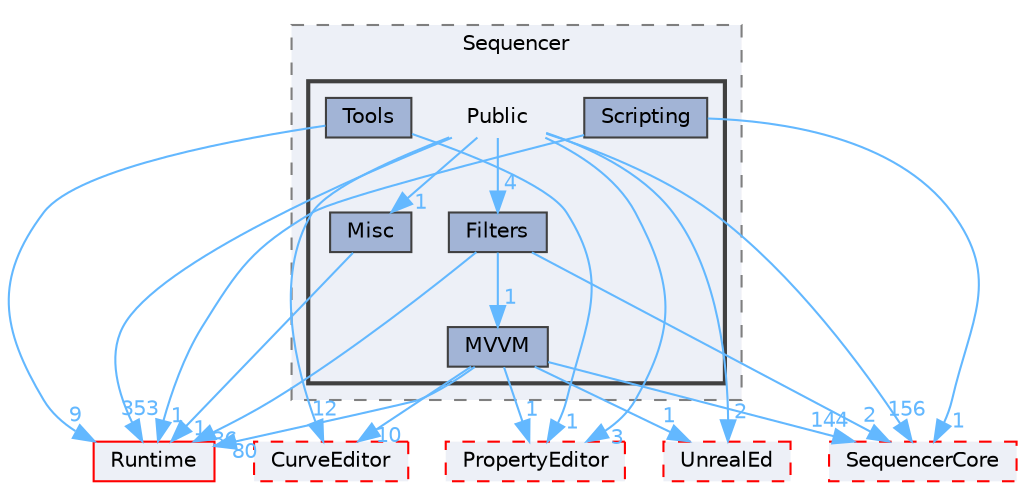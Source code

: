 digraph "Public"
{
 // INTERACTIVE_SVG=YES
 // LATEX_PDF_SIZE
  bgcolor="transparent";
  edge [fontname=Helvetica,fontsize=10,labelfontname=Helvetica,labelfontsize=10];
  node [fontname=Helvetica,fontsize=10,shape=box,height=0.2,width=0.4];
  compound=true
  subgraph clusterdir_ffaaa7186d986781bd19cdbd716255b4 {
    graph [ bgcolor="#edf0f7", pencolor="grey50", label="Sequencer", fontname=Helvetica,fontsize=10 style="filled,dashed", URL="dir_ffaaa7186d986781bd19cdbd716255b4.html",tooltip=""]
  subgraph clusterdir_7471c4f946af10e6452663cdb8d07744 {
    graph [ bgcolor="#edf0f7", pencolor="grey25", label="", fontname=Helvetica,fontsize=10 style="filled,bold", URL="dir_7471c4f946af10e6452663cdb8d07744.html",tooltip=""]
    dir_7471c4f946af10e6452663cdb8d07744 [shape=plaintext, label="Public"];
  dir_7aa8121d48593610473821cb4676db07 [label="Filters", fillcolor="#a2b4d6", color="grey25", style="filled", URL="dir_7aa8121d48593610473821cb4676db07.html",tooltip=""];
  dir_3be88aa1baa41e574579550e42cd04b7 [label="Misc", fillcolor="#a2b4d6", color="grey25", style="filled", URL="dir_3be88aa1baa41e574579550e42cd04b7.html",tooltip=""];
  dir_e4995788e921ec1f21a118d69aa5ee03 [label="MVVM", fillcolor="#a2b4d6", color="grey25", style="filled", URL="dir_e4995788e921ec1f21a118d69aa5ee03.html",tooltip=""];
  dir_2c8939dd348ac49a2b9ad5a7abafd79b [label="Scripting", fillcolor="#a2b4d6", color="grey25", style="filled", URL="dir_2c8939dd348ac49a2b9ad5a7abafd79b.html",tooltip=""];
  dir_3dc2ec854c85d0d2dfd1dfed0064e6b1 [label="Tools", fillcolor="#a2b4d6", color="grey25", style="filled", URL="dir_3dc2ec854c85d0d2dfd1dfed0064e6b1.html",tooltip=""];
  }
  }
  dir_07202d6a488872d86cc8b4e35f26942a [label="CurveEditor", fillcolor="#edf0f7", color="red", style="filled,dashed", URL="dir_07202d6a488872d86cc8b4e35f26942a.html",tooltip=""];
  dir_686cc12b416cf73f5edcbcb3f53c90c9 [label="SequencerCore", fillcolor="#edf0f7", color="red", style="filled,dashed", URL="dir_686cc12b416cf73f5edcbcb3f53c90c9.html",tooltip=""];
  dir_7536b172fbd480bfd146a1b1acd6856b [label="Runtime", fillcolor="#edf0f7", color="red", style="filled", URL="dir_7536b172fbd480bfd146a1b1acd6856b.html",tooltip=""];
  dir_d1fe7a7be36f79b0b0b08c66e8a279df [label="PropertyEditor", fillcolor="#edf0f7", color="red", style="filled,dashed", URL="dir_d1fe7a7be36f79b0b0b08c66e8a279df.html",tooltip=""];
  dir_d6dfe71a46de762e5d5df277eaa495c7 [label="UnrealEd", fillcolor="#edf0f7", color="red", style="filled,dashed", URL="dir_d6dfe71a46de762e5d5df277eaa495c7.html",tooltip=""];
  dir_7471c4f946af10e6452663cdb8d07744->dir_07202d6a488872d86cc8b4e35f26942a [headlabel="12", labeldistance=1.5 headhref="dir_000927_000273.html" href="dir_000927_000273.html" color="steelblue1" fontcolor="steelblue1"];
  dir_7471c4f946af10e6452663cdb8d07744->dir_3be88aa1baa41e574579550e42cd04b7 [headlabel="1", labeldistance=1.5 headhref="dir_000927_000646.html" href="dir_000927_000646.html" color="steelblue1" fontcolor="steelblue1"];
  dir_7471c4f946af10e6452663cdb8d07744->dir_686cc12b416cf73f5edcbcb3f53c90c9 [headlabel="156", labeldistance=1.5 headhref="dir_000927_001015.html" href="dir_000927_001015.html" color="steelblue1" fontcolor="steelblue1"];
  dir_7471c4f946af10e6452663cdb8d07744->dir_7536b172fbd480bfd146a1b1acd6856b [headlabel="353", labeldistance=1.5 headhref="dir_000927_000984.html" href="dir_000927_000984.html" color="steelblue1" fontcolor="steelblue1"];
  dir_7471c4f946af10e6452663cdb8d07744->dir_7aa8121d48593610473821cb4676db07 [headlabel="4", labeldistance=1.5 headhref="dir_000927_000405.html" href="dir_000927_000405.html" color="steelblue1" fontcolor="steelblue1"];
  dir_7471c4f946af10e6452663cdb8d07744->dir_d1fe7a7be36f79b0b0b08c66e8a279df [headlabel="3", labeldistance=1.5 headhref="dir_000927_000781.html" href="dir_000927_000781.html" color="steelblue1" fontcolor="steelblue1"];
  dir_7471c4f946af10e6452663cdb8d07744->dir_d6dfe71a46de762e5d5df277eaa495c7 [headlabel="2", labeldistance=1.5 headhref="dir_000927_001226.html" href="dir_000927_001226.html" color="steelblue1" fontcolor="steelblue1"];
  dir_7aa8121d48593610473821cb4676db07->dir_686cc12b416cf73f5edcbcb3f53c90c9 [headlabel="2", labeldistance=1.5 headhref="dir_000405_001015.html" href="dir_000405_001015.html" color="steelblue1" fontcolor="steelblue1"];
  dir_7aa8121d48593610473821cb4676db07->dir_7536b172fbd480bfd146a1b1acd6856b [headlabel="36", labeldistance=1.5 headhref="dir_000405_000984.html" href="dir_000405_000984.html" color="steelblue1" fontcolor="steelblue1"];
  dir_7aa8121d48593610473821cb4676db07->dir_e4995788e921ec1f21a118d69aa5ee03 [headlabel="1", labeldistance=1.5 headhref="dir_000405_000679.html" href="dir_000405_000679.html" color="steelblue1" fontcolor="steelblue1"];
  dir_3be88aa1baa41e574579550e42cd04b7->dir_7536b172fbd480bfd146a1b1acd6856b [headlabel="1", labeldistance=1.5 headhref="dir_000646_000984.html" href="dir_000646_000984.html" color="steelblue1" fontcolor="steelblue1"];
  dir_e4995788e921ec1f21a118d69aa5ee03->dir_07202d6a488872d86cc8b4e35f26942a [headlabel="10", labeldistance=1.5 headhref="dir_000679_000273.html" href="dir_000679_000273.html" color="steelblue1" fontcolor="steelblue1"];
  dir_e4995788e921ec1f21a118d69aa5ee03->dir_686cc12b416cf73f5edcbcb3f53c90c9 [headlabel="144", labeldistance=1.5 headhref="dir_000679_001015.html" href="dir_000679_001015.html" color="steelblue1" fontcolor="steelblue1"];
  dir_e4995788e921ec1f21a118d69aa5ee03->dir_7536b172fbd480bfd146a1b1acd6856b [headlabel="80", labeldistance=1.5 headhref="dir_000679_000984.html" href="dir_000679_000984.html" color="steelblue1" fontcolor="steelblue1"];
  dir_e4995788e921ec1f21a118d69aa5ee03->dir_d6dfe71a46de762e5d5df277eaa495c7 [headlabel="1", labeldistance=1.5 headhref="dir_000679_001226.html" href="dir_000679_001226.html" color="steelblue1" fontcolor="steelblue1"];
  dir_e4995788e921ec1f21a118d69aa5ee03->dir_d1fe7a7be36f79b0b0b08c66e8a279df [headlabel="1", labeldistance=1.5 headhref="dir_000679_000781.html" href="dir_000679_000781.html" color="steelblue1" fontcolor="steelblue1"];
  dir_2c8939dd348ac49a2b9ad5a7abafd79b->dir_686cc12b416cf73f5edcbcb3f53c90c9 [headlabel="1", labeldistance=1.5 headhref="dir_000995_001015.html" href="dir_000995_001015.html" color="steelblue1" fontcolor="steelblue1"];
  dir_2c8939dd348ac49a2b9ad5a7abafd79b->dir_7536b172fbd480bfd146a1b1acd6856b [headlabel="1", labeldistance=1.5 headhref="dir_000995_000984.html" href="dir_000995_000984.html" color="steelblue1" fontcolor="steelblue1"];
  dir_3dc2ec854c85d0d2dfd1dfed0064e6b1->dir_7536b172fbd480bfd146a1b1acd6856b [headlabel="9", labeldistance=1.5 headhref="dir_001189_000984.html" href="dir_001189_000984.html" color="steelblue1" fontcolor="steelblue1"];
  dir_3dc2ec854c85d0d2dfd1dfed0064e6b1->dir_d1fe7a7be36f79b0b0b08c66e8a279df [headlabel="1", labeldistance=1.5 headhref="dir_001189_000781.html" href="dir_001189_000781.html" color="steelblue1" fontcolor="steelblue1"];
}
